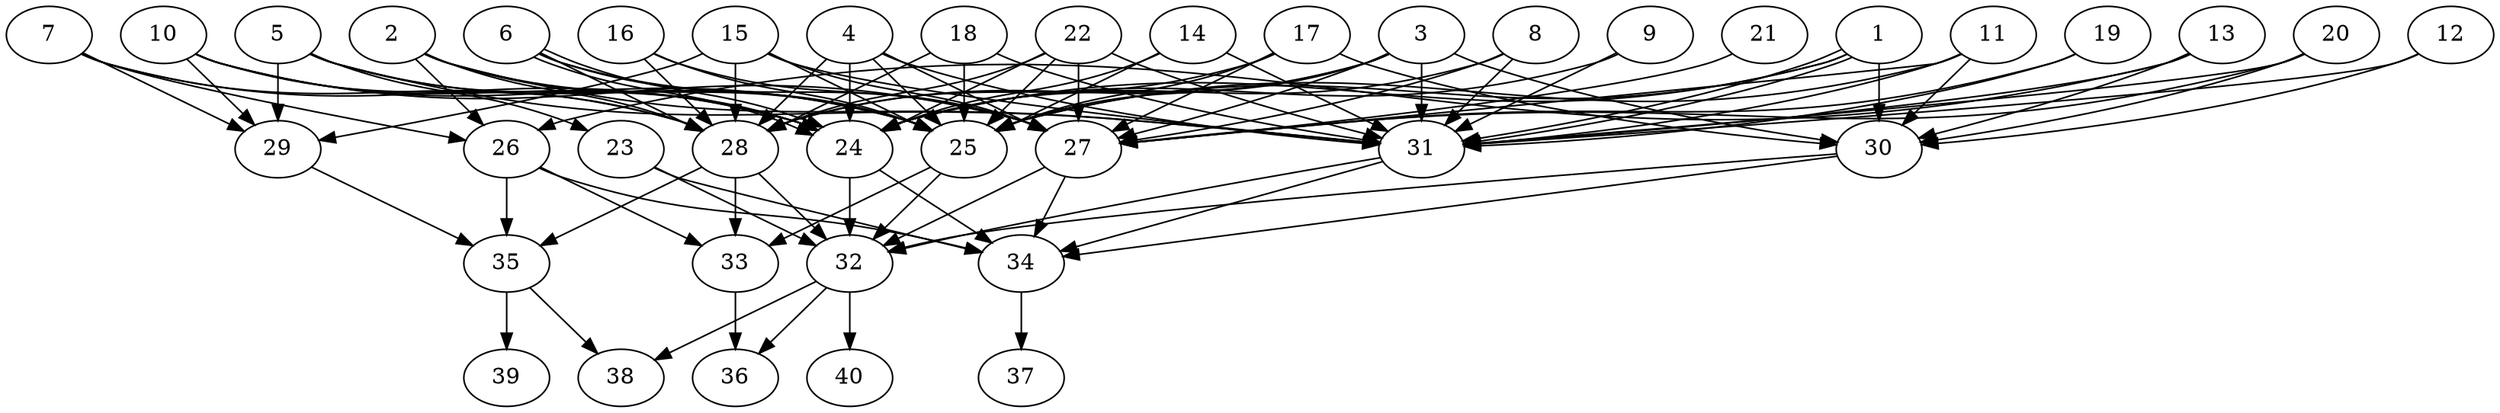 // DAG (tier=3-complex, mode=data, n=40, ccr=0.533, fat=0.731, density=0.788, regular=0.283, jump=0.291, mindata=4194304, maxdata=33554432)
// DAG automatically generated by daggen at Sun Aug 24 16:33:35 2025
// /home/ermia/Project/Environments/daggen/bin/daggen --dot --ccr 0.533 --fat 0.731 --regular 0.283 --density 0.788 --jump 0.291 --mindata 4194304 --maxdata 33554432 -n 40 
digraph G {
  1 [size="136892817174154969088", alpha="0.06", expect_size="68446408587077484544"]
  1 -> 24 [size ="212492575834112"]
  1 -> 25 [size ="212492575834112"]
  1 -> 30 [size ="212492575834112"]
  1 -> 31 [size ="212492575834112"]
  1 -> 31 [size ="212492575834112"]
  2 [size="8120176377951445", alpha="0.10", expect_size="4060088188975722"]
  2 -> 24 [size ="938103275520000"]
  2 -> 25 [size ="938103275520000"]
  2 -> 26 [size ="938103275520000"]
  2 -> 28 [size ="938103275520000"]
  2 -> 31 [size ="938103275520000"]
  3 [size="23742927888934363987968", alpha="0.07", expect_size="11871463944467181993984"]
  3 -> 24 [size ="6608651280187392"]
  3 -> 25 [size ="6608651280187392"]
  3 -> 27 [size ="6608651280187392"]
  3 -> 28 [size ="6608651280187392"]
  3 -> 30 [size ="6608651280187392"]
  3 -> 31 [size ="6608651280187392"]
  4 [size="1326845801414403293184", alpha="0.11", expect_size="663422900707201646592"]
  4 -> 24 [size ="965984793919488"]
  4 -> 25 [size ="965984793919488"]
  4 -> 27 [size ="965984793919488"]
  4 -> 28 [size ="965984793919488"]
  4 -> 31 [size ="965984793919488"]
  5 [size="25053327581087440", alpha="0.07", expect_size="12526663790543720"]
  5 -> 23 [size ="401932468355072"]
  5 -> 24 [size ="401932468355072"]
  5 -> 25 [size ="401932468355072"]
  5 -> 29 [size ="401932468355072"]
  5 -> 31 [size ="401932468355072"]
  6 [size="2625403696519999127552", alpha="0.19", expect_size="1312701848259999563776"]
  6 -> 24 [size ="1522488597020672"]
  6 -> 24 [size ="1522488597020672"]
  6 -> 25 [size ="1522488597020672"]
  6 -> 27 [size ="1522488597020672"]
  6 -> 28 [size ="1522488597020672"]
  7 [size="10586600061077414739968", alpha="0.11", expect_size="5293300030538707369984"]
  7 -> 24 [size ="3857100824379392"]
  7 -> 26 [size ="3857100824379392"]
  7 -> 28 [size ="3857100824379392"]
  7 -> 29 [size ="3857100824379392"]
  8 [size="546060196781493760", alpha="0.03", expect_size="273030098390746880"]
  8 -> 24 [size ="398918709936128"]
  8 -> 27 [size ="398918709936128"]
  8 -> 31 [size ="398918709936128"]
  9 [size="637282230801561344", alpha="0.06", expect_size="318641115400780672"]
  9 -> 24 [size ="393729391198208"]
  9 -> 31 [size ="393729391198208"]
  10 [size="124011319444129888", alpha="0.07", expect_size="62005659722064944"]
  10 -> 24 [size ="2888097280819200"]
  10 -> 25 [size ="2888097280819200"]
  10 -> 27 [size ="2888097280819200"]
  10 -> 28 [size ="2888097280819200"]
  10 -> 29 [size ="2888097280819200"]
  11 [size="11359636497200410624", alpha="0.01", expect_size="5679818248600205312"]
  11 -> 25 [size ="6627972400283648"]
  11 -> 27 [size ="6627972400283648"]
  11 -> 30 [size ="6627972400283648"]
  11 -> 31 [size ="6627972400283648"]
  12 [size="13245160455272556544", alpha="0.16", expect_size="6622580227636278272"]
  12 -> 30 [size ="4725326005403648"]
  12 -> 31 [size ="4725326005403648"]
  13 [size="24577274339030695149568", alpha="0.03", expect_size="12288637169515347574784"]
  13 -> 26 [size ="6762580768980992"]
  13 -> 30 [size ="6762580768980992"]
  13 -> 31 [size ="6762580768980992"]
  14 [size="19698099171031092", alpha="0.15", expect_size="9849049585515546"]
  14 -> 24 [size ="481089428652032"]
  14 -> 25 [size ="481089428652032"]
  14 -> 31 [size ="481089428652032"]
  15 [size="81141741042482240", alpha="0.10", expect_size="40570870521241120"]
  15 -> 25 [size ="2179275834785792"]
  15 -> 27 [size ="2179275834785792"]
  15 -> 28 [size ="2179275834785792"]
  15 -> 29 [size ="2179275834785792"]
  15 -> 31 [size ="2179275834785792"]
  16 [size="381432376700897856", alpha="0.00", expect_size="190716188350448928"]
  16 -> 25 [size ="7736613182373888"]
  16 -> 27 [size ="7736613182373888"]
  16 -> 28 [size ="7736613182373888"]
  17 [size="11226699921085544", alpha="0.15", expect_size="5613349960542772"]
  17 -> 25 [size ="959334934642688"]
  17 -> 27 [size ="959334934642688"]
  17 -> 28 [size ="959334934642688"]
  17 -> 30 [size ="959334934642688"]
  18 [size="83787638324643456", alpha="0.11", expect_size="41893819162321728"]
  18 -> 25 [size ="4783640621875200"]
  18 -> 28 [size ="4783640621875200"]
  18 -> 31 [size ="4783640621875200"]
  19 [size="12358230067926792142848", alpha="0.07", expect_size="6179115033963396071424"]
  19 -> 27 [size ="4276227850371072"]
  19 -> 31 [size ="4276227850371072"]
  20 [size="12886109383024443392000", alpha="0.10", expect_size="6443054691512221696000"]
  20 -> 27 [size ="4397149139763200"]
  20 -> 30 [size ="4397149139763200"]
  20 -> 31 [size ="4397149139763200"]
  21 [size="55822929180451208", alpha="0.12", expect_size="27911464590225604"]
  21 -> 27 [size ="2457218108620800"]
  22 [size="18225559658717607936", alpha="0.05", expect_size="9112779829358803968"]
  22 -> 24 [size ="6813168705732608"]
  22 -> 25 [size ="6813168705732608"]
  22 -> 27 [size ="6813168705732608"]
  22 -> 28 [size ="6813168705732608"]
  22 -> 31 [size ="6813168705732608"]
  23 [size="3068011274185488896", alpha="0.05", expect_size="1534005637092744448"]
  23 -> 32 [size ="1623095823564800"]
  23 -> 34 [size ="1623095823564800"]
  24 [size="44715212178816376", alpha="0.11", expect_size="22357606089408188"]
  24 -> 32 [size ="1382346708221952"]
  24 -> 34 [size ="1382346708221952"]
  25 [size="6751234707898060767232", alpha="0.04", expect_size="3375617353949030383616"]
  25 -> 32 [size ="2857670323208192"]
  25 -> 33 [size ="2857670323208192"]
  26 [size="158688656813442112", alpha="0.08", expect_size="79344328406721056"]
  26 -> 33 [size ="5816444562440192"]
  26 -> 34 [size ="5816444562440192"]
  26 -> 35 [size ="5816444562440192"]
  27 [size="474330090278752354304", alpha="0.16", expect_size="237165045139376177152"]
  27 -> 32 [size ="486568255029248"]
  27 -> 34 [size ="486568255029248"]
  28 [size="189227801091053440", alpha="0.00", expect_size="94613900545526720"]
  28 -> 32 [size ="3360142464647168"]
  28 -> 33 [size ="3360142464647168"]
  28 -> 35 [size ="3360142464647168"]
  29 [size="1405174970785321728", alpha="0.20", expect_size="702587485392660864"]
  29 -> 35 [size ="496973090127872"]
  30 [size="19848765388032472776704", alpha="0.02", expect_size="9924382694016236388352"]
  30 -> 32 [size ="5864697991528448"]
  30 -> 34 [size ="5864697991528448"]
  31 [size="24390242777664480", alpha="0.15", expect_size="12195121388832240"]
  31 -> 32 [size ="2454634509631488"]
  31 -> 34 [size ="2454634509631488"]
  32 [size="114959241697487488", alpha="0.19", expect_size="57479620848743744"]
  32 -> 36 [size ="2584595631439872"]
  32 -> 38 [size ="2584595631439872"]
  32 -> 40 [size ="2584595631439872"]
  33 [size="1618162182149636096000", alpha="0.01", expect_size="809081091074818048000"]
  33 -> 36 [size ="1102650854604800"]
  34 [size="29322784463609980256256", alpha="0.01", expect_size="14661392231804990128128"]
  34 -> 37 [size ="7607234297069568"]
  35 [size="15183205963824902", alpha="0.15", expect_size="7591602981912451"]
  35 -> 38 [size ="785220894720000"]
  35 -> 39 [size ="785220894720000"]
  36 [size="3896345164749770", alpha="0.04", expect_size="1948172582374885"]
  37 [size="311335883386954240", alpha="0.17", expect_size="155667941693477120"]
  38 [size="1313905264286356209664", alpha="0.14", expect_size="656952632143178104832"]
  39 [size="3083249595108950016", alpha="0.18", expect_size="1541624797554475008"]
  40 [size="36022166005005619822592", alpha="0.05", expect_size="18011083002502809911296"]
}